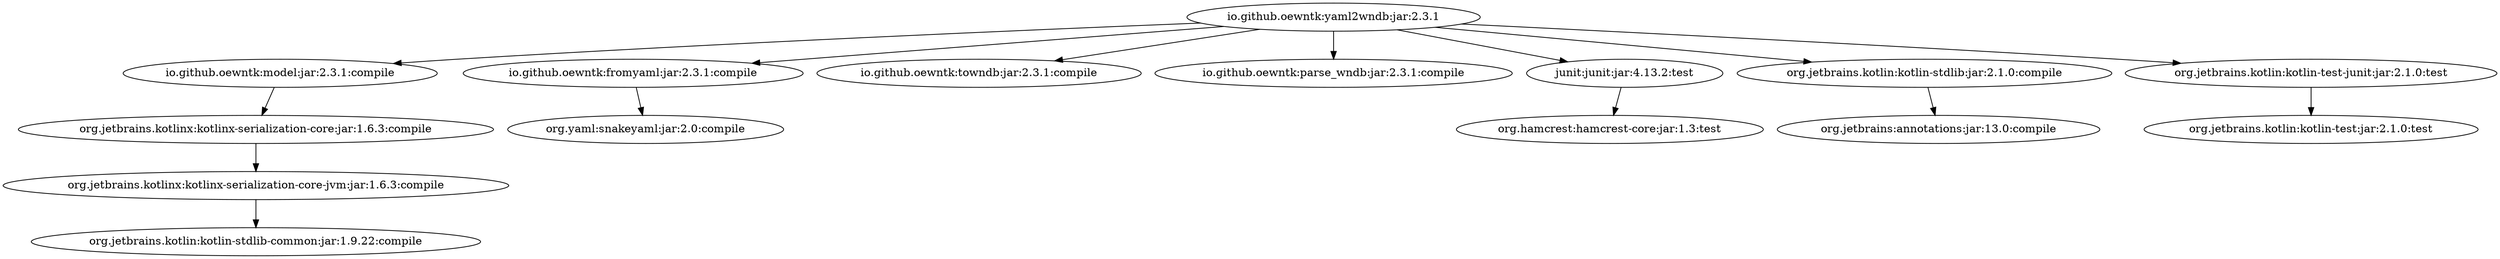digraph "io.github.oewntk:yaml2wndb:jar:2.3.1" { 
	"io.github.oewntk:yaml2wndb:jar:2.3.1" -> "io.github.oewntk:model:jar:2.3.1:compile" ; 
	"io.github.oewntk:yaml2wndb:jar:2.3.1" -> "io.github.oewntk:fromyaml:jar:2.3.1:compile" ; 
	"io.github.oewntk:yaml2wndb:jar:2.3.1" -> "io.github.oewntk:towndb:jar:2.3.1:compile" ; 
	"io.github.oewntk:yaml2wndb:jar:2.3.1" -> "io.github.oewntk:parse_wndb:jar:2.3.1:compile" ; 
	"io.github.oewntk:yaml2wndb:jar:2.3.1" -> "junit:junit:jar:4.13.2:test" ; 
	"io.github.oewntk:yaml2wndb:jar:2.3.1" -> "org.jetbrains.kotlin:kotlin-stdlib:jar:2.1.0:compile" ; 
	"io.github.oewntk:yaml2wndb:jar:2.3.1" -> "org.jetbrains.kotlin:kotlin-test-junit:jar:2.1.0:test" ; 
	"io.github.oewntk:model:jar:2.3.1:compile" -> "org.jetbrains.kotlinx:kotlinx-serialization-core:jar:1.6.3:compile" ; 
	"org.jetbrains.kotlinx:kotlinx-serialization-core:jar:1.6.3:compile" -> "org.jetbrains.kotlinx:kotlinx-serialization-core-jvm:jar:1.6.3:compile" ; 
	"org.jetbrains.kotlinx:kotlinx-serialization-core-jvm:jar:1.6.3:compile" -> "org.jetbrains.kotlin:kotlin-stdlib-common:jar:1.9.22:compile" ; 
	"io.github.oewntk:fromyaml:jar:2.3.1:compile" -> "org.yaml:snakeyaml:jar:2.0:compile" ; 
	"junit:junit:jar:4.13.2:test" -> "org.hamcrest:hamcrest-core:jar:1.3:test" ; 
	"org.jetbrains.kotlin:kotlin-stdlib:jar:2.1.0:compile" -> "org.jetbrains:annotations:jar:13.0:compile" ; 
	"org.jetbrains.kotlin:kotlin-test-junit:jar:2.1.0:test" -> "org.jetbrains.kotlin:kotlin-test:jar:2.1.0:test" ; 
 } 